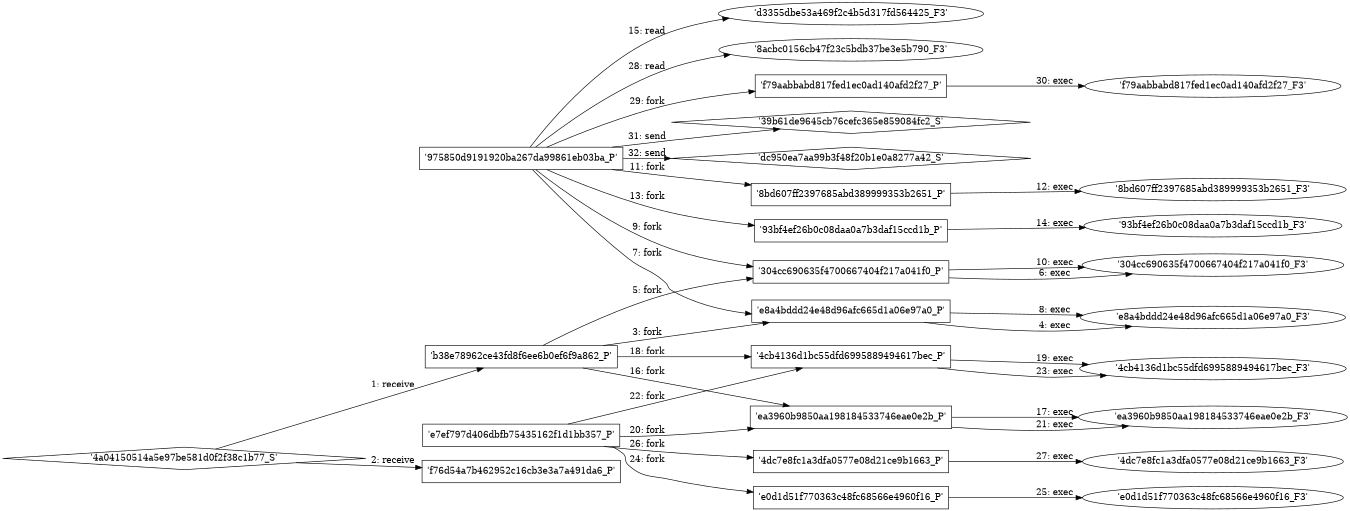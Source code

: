 digraph "D:\Learning\Paper\apt\基于CTI的攻击预警\Dataset\攻击图\ASGfromALLCTI\Exceptional behavior the Windows 8.1 X64 SEH Implementation.dot" {
rankdir="LR"
size="9"
fixedsize="false"
splines="true"
nodesep=0.3
ranksep=0
fontsize=10
overlap="scalexy"
engine= "neato"
	"'b38e78962ce43fd8f6ee6b0ef6f9a862_P'" [node_type=Process shape=box]
	"'4a04150514a5e97be581d0f2f38c1b77_S'" [node_type=Socket shape=diamond]
	"'4a04150514a5e97be581d0f2f38c1b77_S'" -> "'b38e78962ce43fd8f6ee6b0ef6f9a862_P'" [label="1: receive"]
	"'f76d54a7b462952c16cb3e3a7a491da6_P'" [node_type=Process shape=box]
	"'4a04150514a5e97be581d0f2f38c1b77_S'" [node_type=Socket shape=diamond]
	"'4a04150514a5e97be581d0f2f38c1b77_S'" -> "'f76d54a7b462952c16cb3e3a7a491da6_P'" [label="2: receive"]
	"'b38e78962ce43fd8f6ee6b0ef6f9a862_P'" [node_type=Process shape=box]
	"'e8a4bddd24e48d96afc665d1a06e97a0_P'" [node_type=Process shape=box]
	"'b38e78962ce43fd8f6ee6b0ef6f9a862_P'" -> "'e8a4bddd24e48d96afc665d1a06e97a0_P'" [label="3: fork"]
	"'e8a4bddd24e48d96afc665d1a06e97a0_P'" [node_type=Process shape=box]
	"'e8a4bddd24e48d96afc665d1a06e97a0_F3'" [node_type=File shape=ellipse]
	"'e8a4bddd24e48d96afc665d1a06e97a0_P'" -> "'e8a4bddd24e48d96afc665d1a06e97a0_F3'" [label="4: exec"]
	"'b38e78962ce43fd8f6ee6b0ef6f9a862_P'" [node_type=Process shape=box]
	"'304cc690635f4700667404f217a041f0_P'" [node_type=Process shape=box]
	"'b38e78962ce43fd8f6ee6b0ef6f9a862_P'" -> "'304cc690635f4700667404f217a041f0_P'" [label="5: fork"]
	"'304cc690635f4700667404f217a041f0_P'" [node_type=Process shape=box]
	"'304cc690635f4700667404f217a041f0_F3'" [node_type=File shape=ellipse]
	"'304cc690635f4700667404f217a041f0_P'" -> "'304cc690635f4700667404f217a041f0_F3'" [label="6: exec"]
	"'975850d9191920ba267da99861eb03ba_P'" [node_type=Process shape=box]
	"'e8a4bddd24e48d96afc665d1a06e97a0_P'" [node_type=Process shape=box]
	"'975850d9191920ba267da99861eb03ba_P'" -> "'e8a4bddd24e48d96afc665d1a06e97a0_P'" [label="7: fork"]
	"'e8a4bddd24e48d96afc665d1a06e97a0_P'" [node_type=Process shape=box]
	"'e8a4bddd24e48d96afc665d1a06e97a0_F3'" [node_type=File shape=ellipse]
	"'e8a4bddd24e48d96afc665d1a06e97a0_P'" -> "'e8a4bddd24e48d96afc665d1a06e97a0_F3'" [label="8: exec"]
	"'975850d9191920ba267da99861eb03ba_P'" [node_type=Process shape=box]
	"'304cc690635f4700667404f217a041f0_P'" [node_type=Process shape=box]
	"'975850d9191920ba267da99861eb03ba_P'" -> "'304cc690635f4700667404f217a041f0_P'" [label="9: fork"]
	"'304cc690635f4700667404f217a041f0_P'" [node_type=Process shape=box]
	"'304cc690635f4700667404f217a041f0_F3'" [node_type=File shape=ellipse]
	"'304cc690635f4700667404f217a041f0_P'" -> "'304cc690635f4700667404f217a041f0_F3'" [label="10: exec"]
	"'975850d9191920ba267da99861eb03ba_P'" [node_type=Process shape=box]
	"'8bd607ff2397685abd389999353b2651_P'" [node_type=Process shape=box]
	"'975850d9191920ba267da99861eb03ba_P'" -> "'8bd607ff2397685abd389999353b2651_P'" [label="11: fork"]
	"'8bd607ff2397685abd389999353b2651_P'" [node_type=Process shape=box]
	"'8bd607ff2397685abd389999353b2651_F3'" [node_type=File shape=ellipse]
	"'8bd607ff2397685abd389999353b2651_P'" -> "'8bd607ff2397685abd389999353b2651_F3'" [label="12: exec"]
	"'975850d9191920ba267da99861eb03ba_P'" [node_type=Process shape=box]
	"'93bf4ef26b0c08daa0a7b3daf15ccd1b_P'" [node_type=Process shape=box]
	"'975850d9191920ba267da99861eb03ba_P'" -> "'93bf4ef26b0c08daa0a7b3daf15ccd1b_P'" [label="13: fork"]
	"'93bf4ef26b0c08daa0a7b3daf15ccd1b_P'" [node_type=Process shape=box]
	"'93bf4ef26b0c08daa0a7b3daf15ccd1b_F3'" [node_type=File shape=ellipse]
	"'93bf4ef26b0c08daa0a7b3daf15ccd1b_P'" -> "'93bf4ef26b0c08daa0a7b3daf15ccd1b_F3'" [label="14: exec"]
	"'d3355dbe53a469f2c4b5d317fd564425_F3'" [node_type=file shape=ellipse]
	"'975850d9191920ba267da99861eb03ba_P'" [node_type=Process shape=box]
	"'975850d9191920ba267da99861eb03ba_P'" -> "'d3355dbe53a469f2c4b5d317fd564425_F3'" [label="15: read"]
	"'b38e78962ce43fd8f6ee6b0ef6f9a862_P'" [node_type=Process shape=box]
	"'ea3960b9850aa198184533746eae0e2b_P'" [node_type=Process shape=box]
	"'b38e78962ce43fd8f6ee6b0ef6f9a862_P'" -> "'ea3960b9850aa198184533746eae0e2b_P'" [label="16: fork"]
	"'ea3960b9850aa198184533746eae0e2b_P'" [node_type=Process shape=box]
	"'ea3960b9850aa198184533746eae0e2b_F3'" [node_type=File shape=ellipse]
	"'ea3960b9850aa198184533746eae0e2b_P'" -> "'ea3960b9850aa198184533746eae0e2b_F3'" [label="17: exec"]
	"'b38e78962ce43fd8f6ee6b0ef6f9a862_P'" [node_type=Process shape=box]
	"'4cb4136d1bc55dfd6995889494617bec_P'" [node_type=Process shape=box]
	"'b38e78962ce43fd8f6ee6b0ef6f9a862_P'" -> "'4cb4136d1bc55dfd6995889494617bec_P'" [label="18: fork"]
	"'4cb4136d1bc55dfd6995889494617bec_P'" [node_type=Process shape=box]
	"'4cb4136d1bc55dfd6995889494617bec_F3'" [node_type=File shape=ellipse]
	"'4cb4136d1bc55dfd6995889494617bec_P'" -> "'4cb4136d1bc55dfd6995889494617bec_F3'" [label="19: exec"]
	"'e7ef797d406dbfb75435162f1d1bb357_P'" [node_type=Process shape=box]
	"'ea3960b9850aa198184533746eae0e2b_P'" [node_type=Process shape=box]
	"'e7ef797d406dbfb75435162f1d1bb357_P'" -> "'ea3960b9850aa198184533746eae0e2b_P'" [label="20: fork"]
	"'ea3960b9850aa198184533746eae0e2b_P'" [node_type=Process shape=box]
	"'ea3960b9850aa198184533746eae0e2b_F3'" [node_type=File shape=ellipse]
	"'ea3960b9850aa198184533746eae0e2b_P'" -> "'ea3960b9850aa198184533746eae0e2b_F3'" [label="21: exec"]
	"'e7ef797d406dbfb75435162f1d1bb357_P'" [node_type=Process shape=box]
	"'4cb4136d1bc55dfd6995889494617bec_P'" [node_type=Process shape=box]
	"'e7ef797d406dbfb75435162f1d1bb357_P'" -> "'4cb4136d1bc55dfd6995889494617bec_P'" [label="22: fork"]
	"'4cb4136d1bc55dfd6995889494617bec_P'" [node_type=Process shape=box]
	"'4cb4136d1bc55dfd6995889494617bec_F3'" [node_type=File shape=ellipse]
	"'4cb4136d1bc55dfd6995889494617bec_P'" -> "'4cb4136d1bc55dfd6995889494617bec_F3'" [label="23: exec"]
	"'e7ef797d406dbfb75435162f1d1bb357_P'" [node_type=Process shape=box]
	"'e0d1d51f770363c48fc68566e4960f16_P'" [node_type=Process shape=box]
	"'e7ef797d406dbfb75435162f1d1bb357_P'" -> "'e0d1d51f770363c48fc68566e4960f16_P'" [label="24: fork"]
	"'e0d1d51f770363c48fc68566e4960f16_P'" [node_type=Process shape=box]
	"'e0d1d51f770363c48fc68566e4960f16_F3'" [node_type=File shape=ellipse]
	"'e0d1d51f770363c48fc68566e4960f16_P'" -> "'e0d1d51f770363c48fc68566e4960f16_F3'" [label="25: exec"]
	"'e7ef797d406dbfb75435162f1d1bb357_P'" [node_type=Process shape=box]
	"'4dc7e8fc1a3dfa0577e08d21ce9b1663_P'" [node_type=Process shape=box]
	"'e7ef797d406dbfb75435162f1d1bb357_P'" -> "'4dc7e8fc1a3dfa0577e08d21ce9b1663_P'" [label="26: fork"]
	"'4dc7e8fc1a3dfa0577e08d21ce9b1663_P'" [node_type=Process shape=box]
	"'4dc7e8fc1a3dfa0577e08d21ce9b1663_F3'" [node_type=File shape=ellipse]
	"'4dc7e8fc1a3dfa0577e08d21ce9b1663_P'" -> "'4dc7e8fc1a3dfa0577e08d21ce9b1663_F3'" [label="27: exec"]
	"'8acbc0156cb47f23c5bdb37be3e5b790_F3'" [node_type=file shape=ellipse]
	"'975850d9191920ba267da99861eb03ba_P'" [node_type=Process shape=box]
	"'975850d9191920ba267da99861eb03ba_P'" -> "'8acbc0156cb47f23c5bdb37be3e5b790_F3'" [label="28: read"]
	"'975850d9191920ba267da99861eb03ba_P'" [node_type=Process shape=box]
	"'f79aabbabd817fed1ec0ad140afd2f27_P'" [node_type=Process shape=box]
	"'975850d9191920ba267da99861eb03ba_P'" -> "'f79aabbabd817fed1ec0ad140afd2f27_P'" [label="29: fork"]
	"'f79aabbabd817fed1ec0ad140afd2f27_P'" [node_type=Process shape=box]
	"'f79aabbabd817fed1ec0ad140afd2f27_F3'" [node_type=File shape=ellipse]
	"'f79aabbabd817fed1ec0ad140afd2f27_P'" -> "'f79aabbabd817fed1ec0ad140afd2f27_F3'" [label="30: exec"]
	"'39b61de9645cb76cefc365e859084fc2_S'" [node_type=Socket shape=diamond]
	"'975850d9191920ba267da99861eb03ba_P'" [node_type=Process shape=box]
	"'975850d9191920ba267da99861eb03ba_P'" -> "'39b61de9645cb76cefc365e859084fc2_S'" [label="31: send"]
	"'dc950ea7aa99b3f48f20b1e0a8277a42_S'" [node_type=Socket shape=diamond]
	"'975850d9191920ba267da99861eb03ba_P'" [node_type=Process shape=box]
	"'975850d9191920ba267da99861eb03ba_P'" -> "'dc950ea7aa99b3f48f20b1e0a8277a42_S'" [label="32: send"]
}
